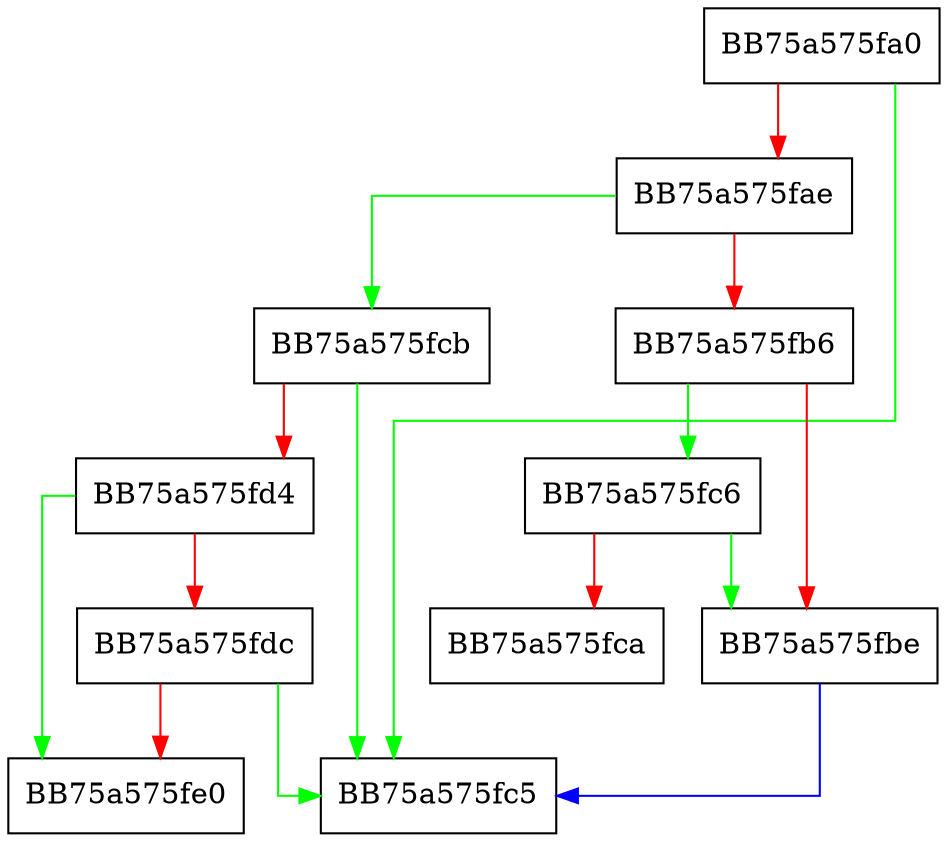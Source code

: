 digraph GetGlobalCallback {
  node [shape="box"];
  graph [splines=ortho];
  BB75a575fa0 -> BB75a575fc5 [color="green"];
  BB75a575fa0 -> BB75a575fae [color="red"];
  BB75a575fae -> BB75a575fcb [color="green"];
  BB75a575fae -> BB75a575fb6 [color="red"];
  BB75a575fb6 -> BB75a575fc6 [color="green"];
  BB75a575fb6 -> BB75a575fbe [color="red"];
  BB75a575fbe -> BB75a575fc5 [color="blue"];
  BB75a575fc6 -> BB75a575fbe [color="green"];
  BB75a575fc6 -> BB75a575fca [color="red"];
  BB75a575fcb -> BB75a575fc5 [color="green"];
  BB75a575fcb -> BB75a575fd4 [color="red"];
  BB75a575fd4 -> BB75a575fe0 [color="green"];
  BB75a575fd4 -> BB75a575fdc [color="red"];
  BB75a575fdc -> BB75a575fc5 [color="green"];
  BB75a575fdc -> BB75a575fe0 [color="red"];
}